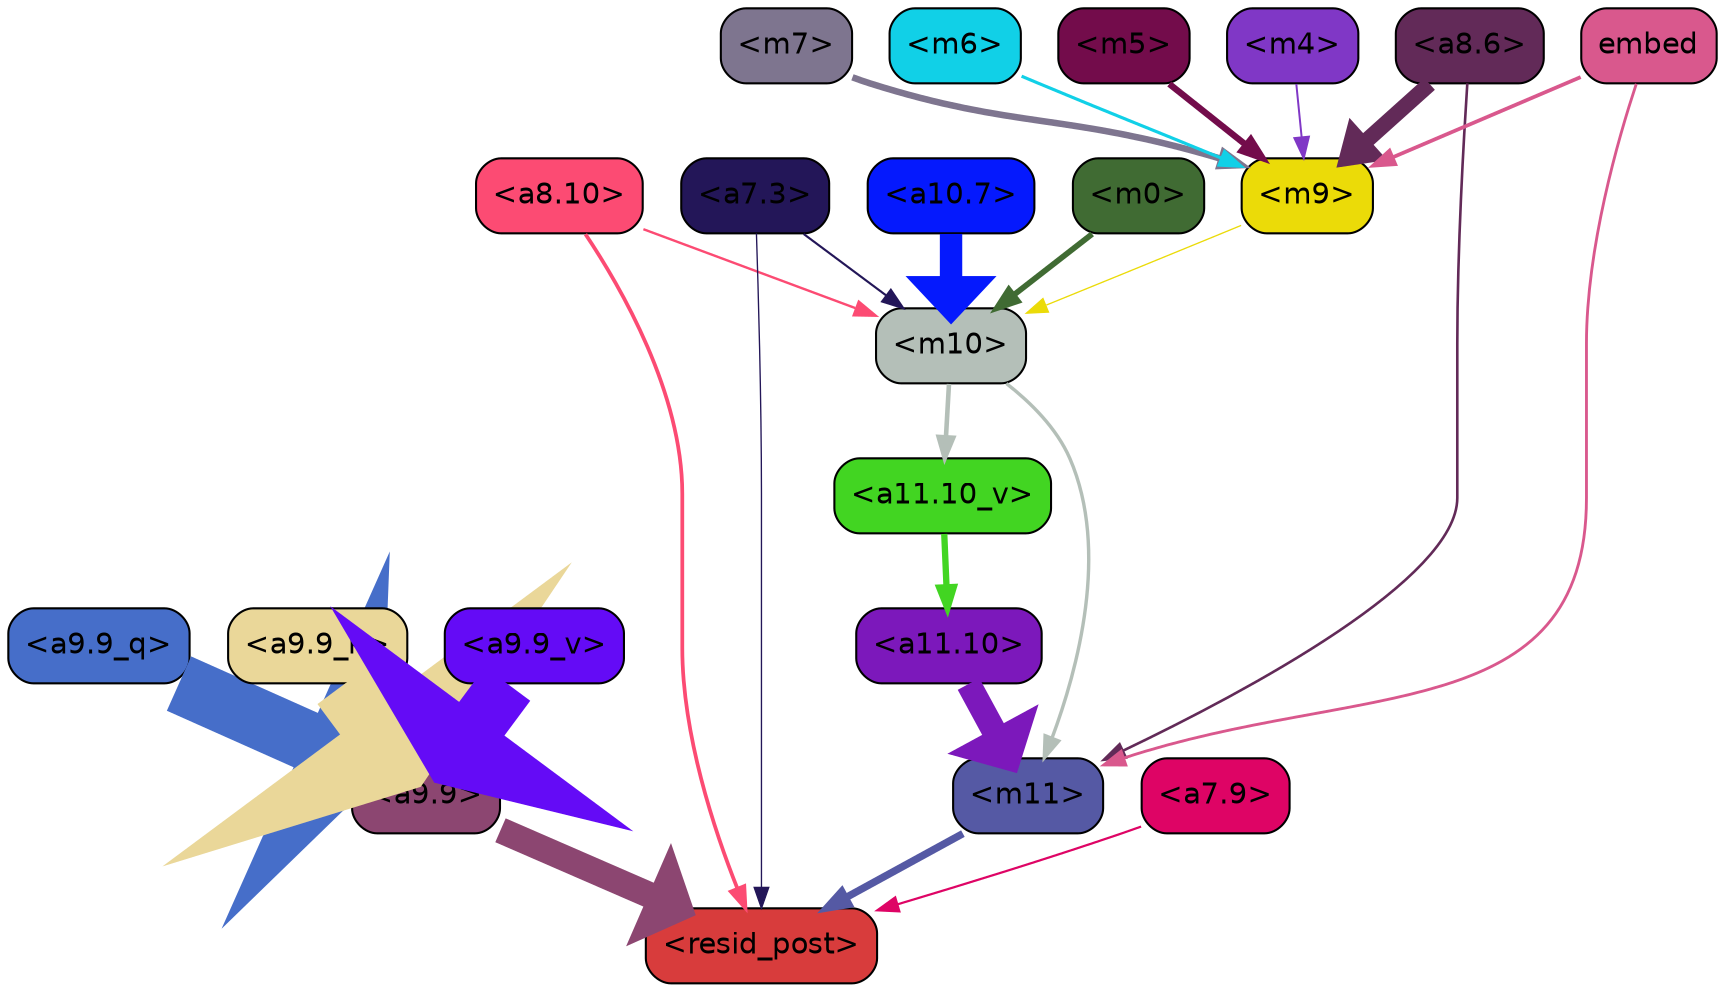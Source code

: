 strict digraph "" {
	graph [bgcolor=transparent,
		layout=dot,
		overlap=false,
		splines=true
	];
	"<m11>"	[color=black,
		fillcolor="#5559a4",
		fontname=Helvetica,
		shape=box,
		style="filled, rounded"];
	"<resid_post>"	[color=black,
		fillcolor="#d83c3c",
		fontname=Helvetica,
		shape=box,
		style="filled, rounded"];
	"<m11>" -> "<resid_post>"	[color="#5559a4",
		penwidth=3.564229369163513];
	"<a9.9>"	[color=black,
		fillcolor="#8c4671",
		fontname=Helvetica,
		shape=box,
		style="filled, rounded"];
	"<a9.9>" -> "<resid_post>"	[color="#8c4671",
		penwidth=12.493714332580566];
	"<a8.10>"	[color=black,
		fillcolor="#fc4b73",
		fontname=Helvetica,
		shape=box,
		style="filled, rounded"];
	"<a8.10>" -> "<resid_post>"	[color="#fc4b73",
		penwidth=1.7969894409179688];
	"<m10>"	[color=black,
		fillcolor="#b4bfb8",
		fontname=Helvetica,
		shape=box,
		style="filled, rounded"];
	"<a8.10>" -> "<m10>"	[color="#fc4b73",
		penwidth=1.1516046524047852];
	"<a7.9>"	[color=black,
		fillcolor="#de0465",
		fontname=Helvetica,
		shape=box,
		style="filled, rounded"];
	"<a7.9>" -> "<resid_post>"	[color="#de0465",
		penwidth=1.061915397644043];
	"<a7.3>"	[color=black,
		fillcolor="#231658",
		fontname=Helvetica,
		shape=box,
		style="filled, rounded"];
	"<a7.3>" -> "<resid_post>"	[color="#231658",
		penwidth=0.6493911743164062];
	"<a7.3>" -> "<m10>"	[color="#231658",
		penwidth=1.0287714004516602];
	"<a11.10>"	[color=black,
		fillcolor="#7c18bb",
		fontname=Helvetica,
		shape=box,
		style="filled, rounded"];
	"<a11.10>" -> "<m11>"	[color="#7c18bb",
		penwidth=11.804504871368408];
	"<m10>" -> "<m11>"	[color="#b4bfb8",
		penwidth=1.6351637840270996];
	"<a11.10_v>"	[color=black,
		fillcolor="#42d522",
		fontname=Helvetica,
		shape=box,
		style="filled, rounded"];
	"<m10>" -> "<a11.10_v>"	[color="#b4bfb8",
		penwidth=2.195528030395508];
	"<a8.6>"	[color=black,
		fillcolor="#622a58",
		fontname=Helvetica,
		shape=box,
		style="filled, rounded"];
	"<a8.6>" -> "<m11>"	[color="#622a58",
		penwidth=1.2564282417297363];
	"<m9>"	[color=black,
		fillcolor="#ebdb08",
		fontname=Helvetica,
		shape=box,
		style="filled, rounded"];
	"<a8.6>" -> "<m9>"	[color="#622a58",
		penwidth=7.538959503173828];
	embed	[color=black,
		fillcolor="#d9588d",
		fontname=Helvetica,
		shape=box,
		style="filled, rounded"];
	embed -> "<m11>"	[color="#d9588d",
		penwidth=1.3679008483886719];
	embed -> "<m9>"	[color="#d9588d",
		penwidth=1.8025074005126953];
	"<a11.10_v>" -> "<a11.10>"	[color="#42d522",
		penwidth=3.037395477294922];
	"<a10.7>"	[color=black,
		fillcolor="#0519fd",
		fontname=Helvetica,
		shape=box,
		style="filled, rounded"];
	"<a10.7>" -> "<m10>"	[color="#0519fd",
		penwidth=10.747549057006836];
	"<m9>" -> "<m10>"	[color="#ebdb08",
		penwidth=0.6350235939025879];
	"<m0>"	[color=black,
		fillcolor="#406b33",
		fontname=Helvetica,
		shape=box,
		style="filled, rounded"];
	"<m0>" -> "<m10>"	[color="#406b33",
		penwidth=2.7613906860351562];
	"<m7>"	[color=black,
		fillcolor="#7e758f",
		fontname=Helvetica,
		shape=box,
		style="filled, rounded"];
	"<m7>" -> "<m9>"	[color="#7e758f",
		penwidth=3.136892318725586];
	"<m6>"	[color=black,
		fillcolor="#11d0e7",
		fontname=Helvetica,
		shape=box,
		style="filled, rounded"];
	"<m6>" -> "<m9>"	[color="#11d0e7",
		penwidth=1.5130538940429688];
	"<m5>"	[color=black,
		fillcolor="#730c4b",
		fontname=Helvetica,
		shape=box,
		style="filled, rounded"];
	"<m5>" -> "<m9>"	[color="#730c4b",
		penwidth=3.070161819458008];
	"<m4>"	[color=black,
		fillcolor="#8037c6",
		fontname=Helvetica,
		shape=box,
		style="filled, rounded"];
	"<m4>" -> "<m9>"	[color="#8037c6",
		penwidth=0.9546451568603516];
	"<a9.9_q>"	[color=black,
		fillcolor="#466ec9",
		fontname=Helvetica,
		shape=box,
		style="filled, rounded"];
	"<a9.9_q>" -> "<a9.9>"	[color="#466ec9",
		penwidth=28.56541872024536];
	"<a9.9_k>"	[color=black,
		fillcolor="#ead799",
		fontname=Helvetica,
		shape=box,
		style="filled, rounded"];
	"<a9.9_k>" -> "<a9.9>"	[color="#ead799",
		penwidth=32.31142416596413];
	"<a9.9_v>"	[color=black,
		fillcolor="#640bf6",
		fontname=Helvetica,
		shape=box,
		style="filled, rounded"];
	"<a9.9_v>" -> "<a9.9>"	[color="#640bf6",
		penwidth=27.08489227294922];
}
